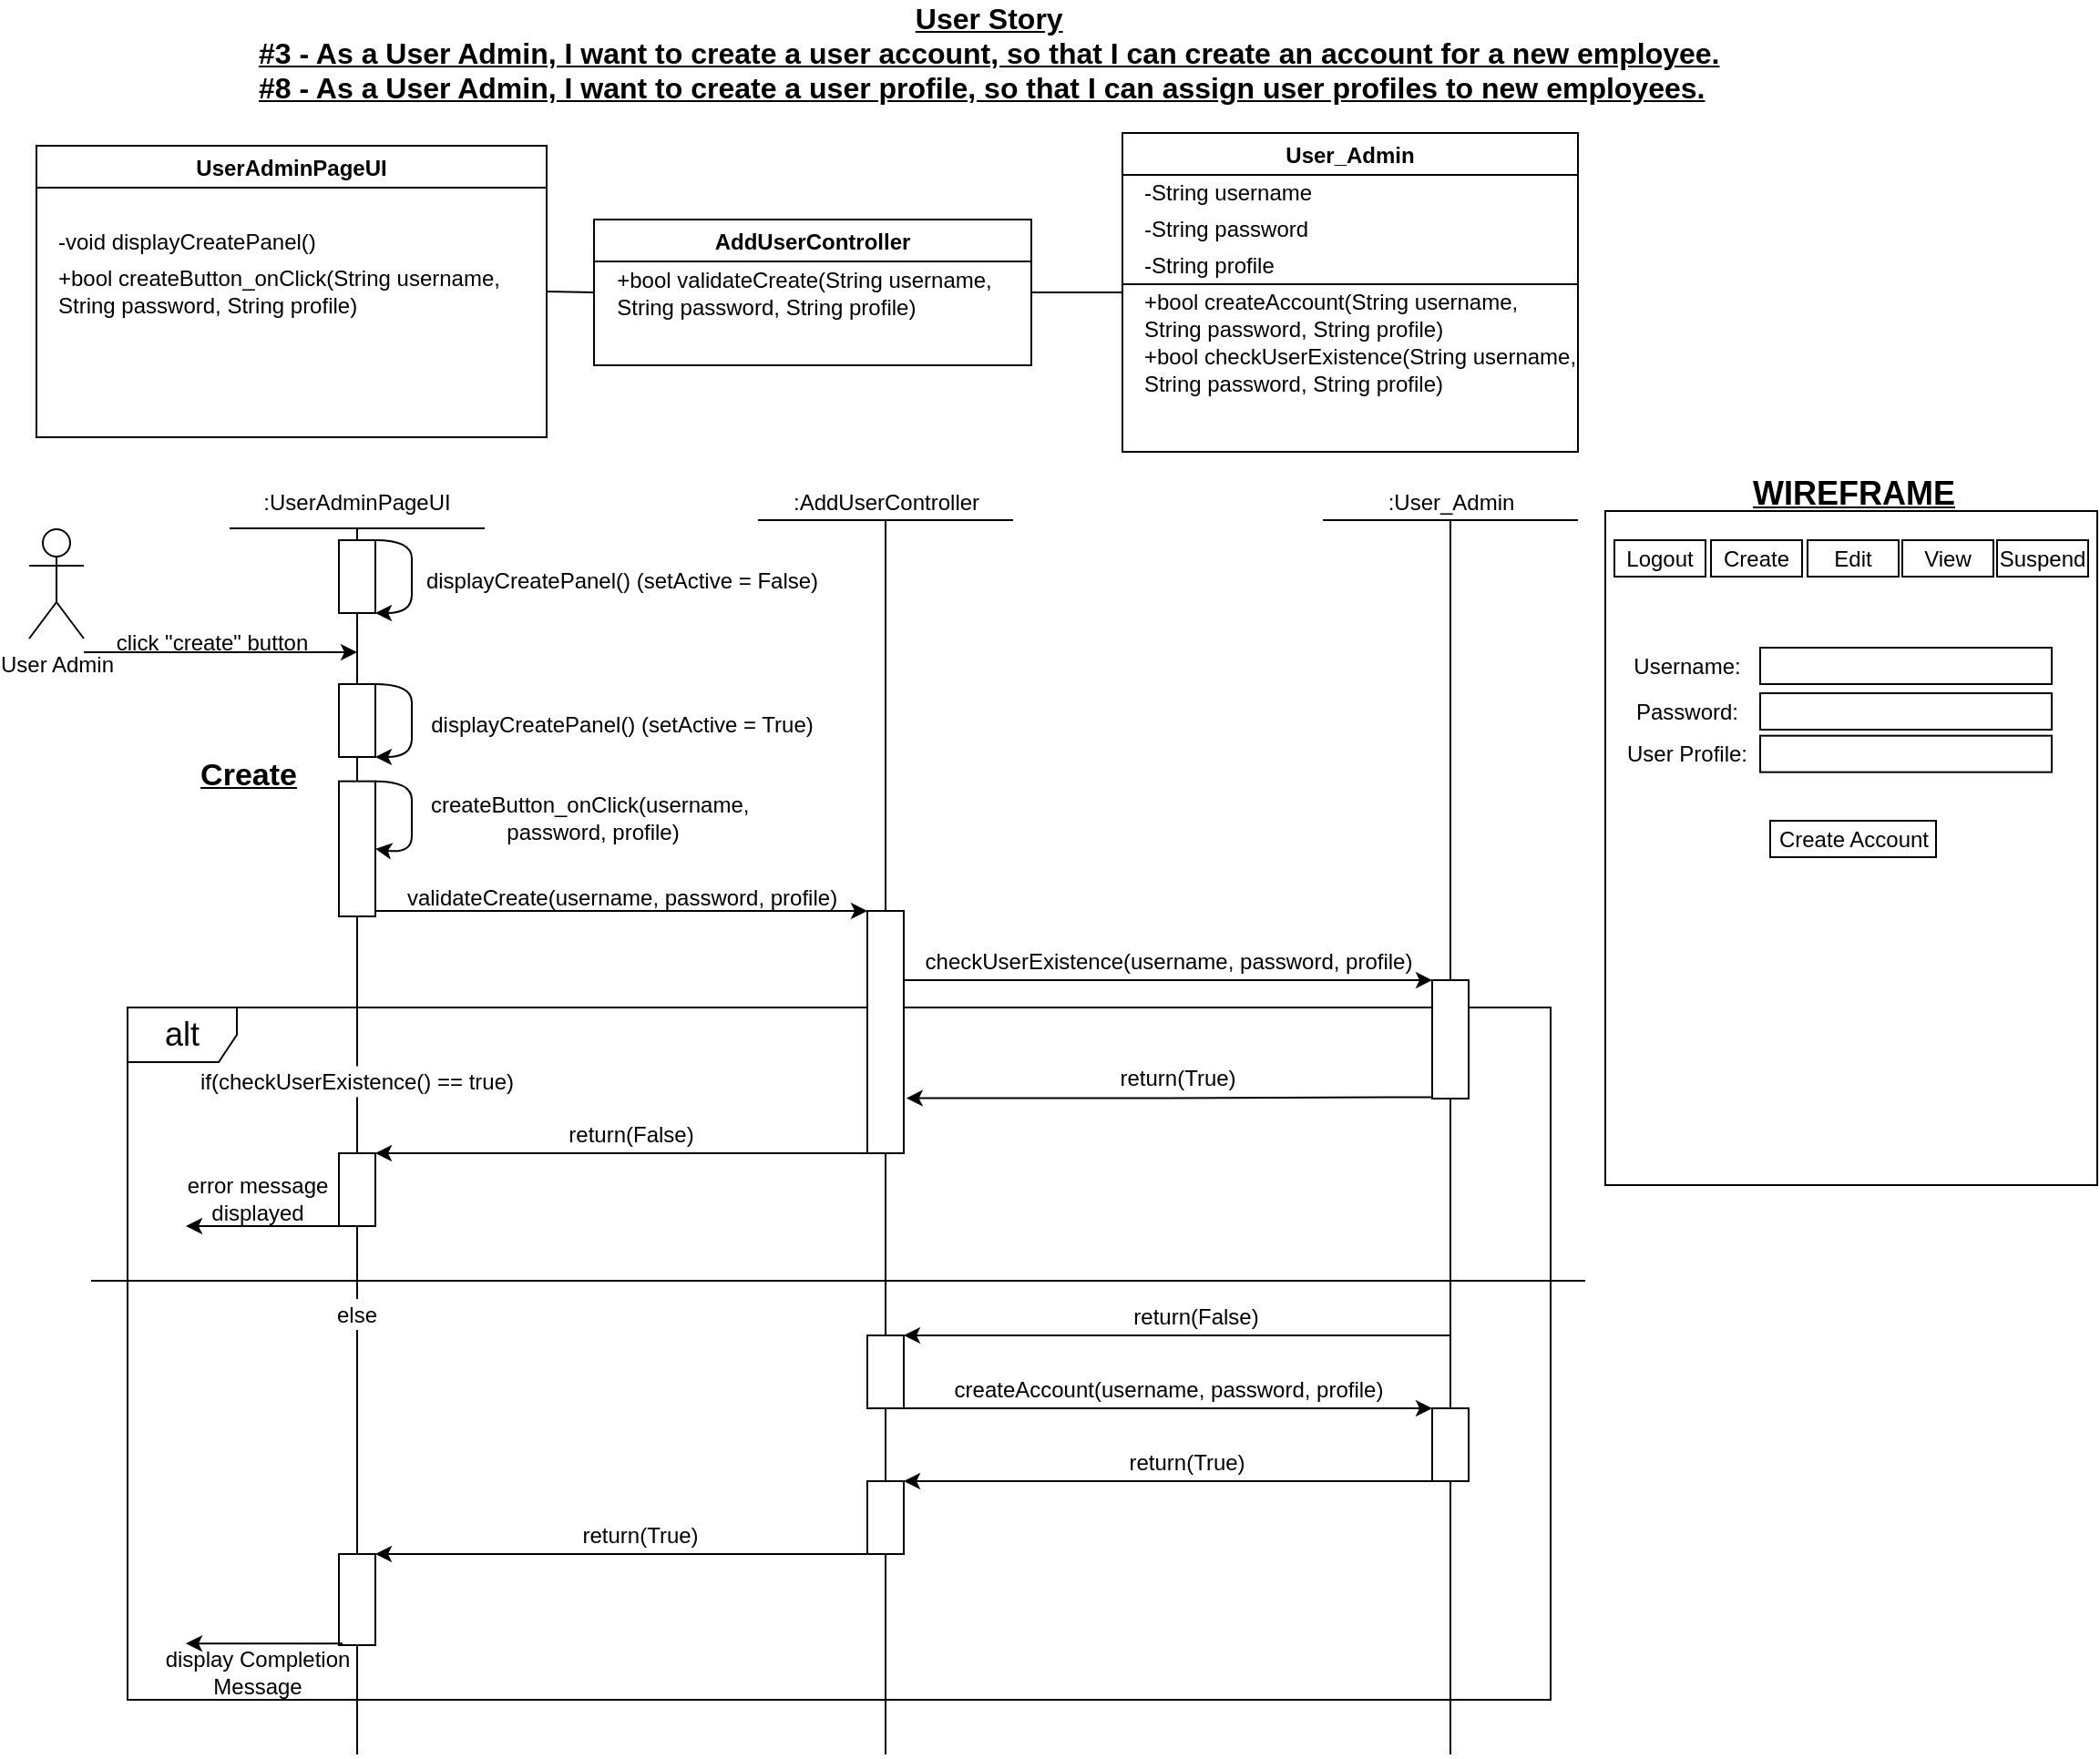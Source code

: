 <mxfile version="17.4.2" type="device"><diagram id="1YwtTbQ3Z7pTjlXF4-N0" name="Page-1"><mxGraphModel dx="1574" dy="1293" grid="1" gridSize="10" guides="1" tooltips="1" connect="1" arrows="1" fold="1" page="1" pageScale="1" pageWidth="1169" pageHeight="827" math="0" shadow="0"><root><mxCell id="0"/><mxCell id="1" parent="0"/><mxCell id="wWWZvd4En1-HustH4XMh-53" value="alt" style="shape=umlFrame;whiteSpace=wrap;html=1;labelBackgroundColor=default;fontSize=18;fillColor=none;" parent="1" vertex="1"><mxGeometry x="80" y="570" width="781" height="380" as="geometry"/></mxCell><mxCell id="haLUxBjH6cShnl7Ug6Ql-2" value="UserAdminPageUI" style="swimlane;" parent="1" vertex="1"><mxGeometry x="30" y="97" width="280" height="160" as="geometry"/></mxCell><mxCell id="haLUxBjH6cShnl7Ug6Ql-7" value="-void displayCreatePanel()" style="text;html=1;align=left;verticalAlign=middle;resizable=0;points=[];autosize=1;strokeColor=none;fillColor=none;" parent="haLUxBjH6cShnl7Ug6Ql-2" vertex="1"><mxGeometry x="10" y="43" width="160" height="20" as="geometry"/></mxCell><mxCell id="haLUxBjH6cShnl7Ug6Ql-8" value="+bool createButton_onClick(String username,&lt;br&gt;String password, String profile)" style="text;html=1;align=left;verticalAlign=middle;resizable=0;points=[];autosize=1;strokeColor=none;fillColor=none;" parent="haLUxBjH6cShnl7Ug6Ql-2" vertex="1"><mxGeometry x="10" y="65" width="260" height="30" as="geometry"/></mxCell><mxCell id="haLUxBjH6cShnl7Ug6Ql-3" value="AddUserController" style="swimlane;" parent="1" vertex="1"><mxGeometry x="336" y="137.5" width="240" height="80" as="geometry"/></mxCell><mxCell id="haLUxBjH6cShnl7Ug6Ql-6" value="&lt;div style=&quot;text-align: left&quot;&gt;&lt;span&gt;+bool validateCreate(&lt;/span&gt;&lt;span&gt;String username,&lt;/span&gt;&lt;/div&gt;&lt;div style=&quot;text-align: left&quot;&gt;&lt;span&gt;String password,&amp;nbsp;&lt;/span&gt;&lt;span&gt;String profile)&lt;/span&gt;&lt;/div&gt;" style="text;html=1;align=center;verticalAlign=middle;resizable=0;points=[];autosize=1;strokeColor=none;fillColor=none;" parent="haLUxBjH6cShnl7Ug6Ql-3" vertex="1"><mxGeometry x="5" y="25" width="220" height="30" as="geometry"/></mxCell><mxCell id="haLUxBjH6cShnl7Ug6Ql-4" value="User_Admin" style="swimlane;" parent="1" vertex="1"><mxGeometry x="626" y="90" width="250" height="175" as="geometry"/></mxCell><mxCell id="haLUxBjH6cShnl7Ug6Ql-20" value="-String username" style="text;html=1;align=left;verticalAlign=middle;resizable=0;points=[];autosize=1;strokeColor=none;fillColor=none;" parent="haLUxBjH6cShnl7Ug6Ql-4" vertex="1"><mxGeometry x="10" y="23" width="110" height="20" as="geometry"/></mxCell><mxCell id="haLUxBjH6cShnl7Ug6Ql-21" value="-String password" style="text;html=1;align=left;verticalAlign=middle;resizable=0;points=[];autosize=1;strokeColor=none;fillColor=none;" parent="haLUxBjH6cShnl7Ug6Ql-4" vertex="1"><mxGeometry x="10" y="43" width="110" height="20" as="geometry"/></mxCell><mxCell id="haLUxBjH6cShnl7Ug6Ql-22" value="-String profile" style="text;html=1;align=left;verticalAlign=middle;resizable=0;points=[];autosize=1;strokeColor=none;fillColor=none;" parent="haLUxBjH6cShnl7Ug6Ql-4" vertex="1"><mxGeometry x="10" y="63" width="90" height="20" as="geometry"/></mxCell><mxCell id="haLUxBjH6cShnl7Ug6Ql-23" value="" style="endArrow=none;html=1;rounded=0;" parent="haLUxBjH6cShnl7Ug6Ql-4" edge="1"><mxGeometry width="50" height="50" relative="1" as="geometry"><mxPoint y="83" as="sourcePoint"/><mxPoint x="250" y="83" as="targetPoint"/></mxGeometry></mxCell><mxCell id="haLUxBjH6cShnl7Ug6Ql-24" value="+bool createAccount(String username,&lt;br&gt;String password, String profile)" style="text;html=1;align=left;verticalAlign=middle;resizable=0;points=[];autosize=1;strokeColor=none;fillColor=none;" parent="haLUxBjH6cShnl7Ug6Ql-4" vertex="1"><mxGeometry x="10" y="85" width="220" height="30" as="geometry"/></mxCell><mxCell id="haLUxBjH6cShnl7Ug6Ql-49" value="+bool checkUserExistence(String username,&lt;br&gt;&lt;div style=&quot;text-align: left&quot;&gt;&lt;span&gt;String password, String profile)&lt;/span&gt;&lt;/div&gt;" style="text;html=1;align=center;verticalAlign=middle;resizable=0;points=[];autosize=1;strokeColor=none;fillColor=none;" parent="haLUxBjH6cShnl7Ug6Ql-4" vertex="1"><mxGeometry x="5" y="115" width="250" height="30" as="geometry"/></mxCell><mxCell id="haLUxBjH6cShnl7Ug6Ql-25" value="" style="endArrow=none;html=1;rounded=0;exitX=1;exitY=0.5;exitDx=0;exitDy=0;entryX=0;entryY=0.5;entryDx=0;entryDy=0;" parent="1" source="haLUxBjH6cShnl7Ug6Ql-2" target="haLUxBjH6cShnl7Ug6Ql-3" edge="1"><mxGeometry width="50" height="50" relative="1" as="geometry"><mxPoint x="576" y="407.5" as="sourcePoint"/><mxPoint x="626" y="357.5" as="targetPoint"/></mxGeometry></mxCell><mxCell id="haLUxBjH6cShnl7Ug6Ql-26" value="" style="endArrow=none;html=1;rounded=0;entryX=0;entryY=0.5;entryDx=0;entryDy=0;exitX=1;exitY=0.5;exitDx=0;exitDy=0;" parent="1" source="haLUxBjH6cShnl7Ug6Ql-3" target="haLUxBjH6cShnl7Ug6Ql-4" edge="1"><mxGeometry width="50" height="50" relative="1" as="geometry"><mxPoint x="576" y="227.5" as="sourcePoint"/><mxPoint x="576" y="257.5" as="targetPoint"/></mxGeometry></mxCell><mxCell id="haLUxBjH6cShnl7Ug6Ql-70" style="edgeStyle=orthogonalEdgeStyle;rounded=0;orthogonalLoop=1;jettySize=auto;html=1;" parent="1" edge="1"><mxGeometry relative="1" as="geometry"><mxPoint x="206" y="375" as="targetPoint"/><Array as="points"><mxPoint x="106" y="375"/><mxPoint x="106" y="375"/></Array><mxPoint x="56" y="375" as="sourcePoint"/></mxGeometry></mxCell><mxCell id="haLUxBjH6cShnl7Ug6Ql-27" value="User Admin" style="shape=umlActor;verticalLabelPosition=bottom;verticalAlign=top;html=1;outlineConnect=0;" parent="1" vertex="1"><mxGeometry x="26" y="307.5" width="30" height="60" as="geometry"/></mxCell><mxCell id="haLUxBjH6cShnl7Ug6Ql-29" value=":UserAdminPageUI" style="text;html=1;strokeColor=none;fillColor=none;align=center;verticalAlign=middle;whiteSpace=wrap;rounded=0;" parent="1" vertex="1"><mxGeometry x="176" y="277.5" width="60" height="30" as="geometry"/></mxCell><mxCell id="haLUxBjH6cShnl7Ug6Ql-30" value=":AddUserController" style="text;html=1;align=center;verticalAlign=middle;resizable=0;points=[];autosize=1;strokeColor=none;fillColor=none;" parent="1" vertex="1"><mxGeometry x="436" y="282.5" width="120" height="20" as="geometry"/></mxCell><mxCell id="haLUxBjH6cShnl7Ug6Ql-31" value=":User_Admin" style="text;html=1;align=center;verticalAlign=middle;resizable=0;points=[];autosize=1;strokeColor=none;fillColor=none;" parent="1" vertex="1"><mxGeometry x="766" y="282.5" width="80" height="20" as="geometry"/></mxCell><mxCell id="haLUxBjH6cShnl7Ug6Ql-32" value="" style="endArrow=none;html=1;rounded=0;" parent="1" edge="1"><mxGeometry width="50" height="50" relative="1" as="geometry"><mxPoint x="136" y="307.02" as="sourcePoint"/><mxPoint x="276" y="307.02" as="targetPoint"/></mxGeometry></mxCell><mxCell id="haLUxBjH6cShnl7Ug6Ql-33" value="" style="endArrow=none;html=1;rounded=0;" parent="1" edge="1"><mxGeometry width="50" height="50" relative="1" as="geometry"><mxPoint x="426" y="302.5" as="sourcePoint"/><mxPoint x="566" y="302.5" as="targetPoint"/></mxGeometry></mxCell><mxCell id="haLUxBjH6cShnl7Ug6Ql-34" value="" style="endArrow=none;html=1;rounded=0;" parent="1" edge="1"><mxGeometry width="50" height="50" relative="1" as="geometry"><mxPoint x="736" y="302.5" as="sourcePoint"/><mxPoint x="876" y="302.5" as="targetPoint"/></mxGeometry></mxCell><mxCell id="haLUxBjH6cShnl7Ug6Ql-43" value="" style="curved=1;endArrow=classic;html=1;rounded=0;entryX=1;entryY=0.5;entryDx=0;entryDy=0;exitX=1;exitY=0;exitDx=0;exitDy=0;" parent="1" source="haLUxBjH6cShnl7Ug6Ql-42" target="haLUxBjH6cShnl7Ug6Ql-42" edge="1"><mxGeometry width="50" height="50" relative="1" as="geometry"><mxPoint x="216" y="505.83" as="sourcePoint"/><mxPoint x="266" y="455.83" as="targetPoint"/><Array as="points"><mxPoint x="236" y="445.83"/><mxPoint x="236" y="465.83"/><mxPoint x="236" y="485.83"/></Array></mxGeometry></mxCell><mxCell id="haLUxBjH6cShnl7Ug6Ql-44" value="&lt;span style=&quot;text-align: left&quot;&gt;createButton&lt;/span&gt;&lt;span style=&quot;text-align: left&quot;&gt;_onClick(username,&amp;nbsp;&lt;br&gt;&lt;/span&gt;&lt;span style=&quot;text-align: left&quot;&gt;password, profile)&lt;/span&gt;" style="text;html=1;align=center;verticalAlign=middle;resizable=0;points=[];autosize=1;strokeColor=none;fillColor=none;" parent="1" vertex="1"><mxGeometry x="240" y="450.83" width="190" height="30" as="geometry"/></mxCell><mxCell id="haLUxBjH6cShnl7Ug6Ql-45" value="" style="endArrow=classic;html=1;rounded=0;entryX=0;entryY=0;entryDx=0;entryDy=0;" parent="1" target="haLUxBjH6cShnl7Ug6Ql-47" edge="1"><mxGeometry width="50" height="50" relative="1" as="geometry"><mxPoint x="206" y="517" as="sourcePoint"/><mxPoint x="501" y="515" as="targetPoint"/></mxGeometry></mxCell><mxCell id="haLUxBjH6cShnl7Ug6Ql-46" value="validateCreate(username, password, profile)" style="text;html=1;align=center;verticalAlign=middle;resizable=0;points=[];autosize=1;strokeColor=none;fillColor=none;" parent="1" vertex="1"><mxGeometry x="226" y="500" width="250" height="20" as="geometry"/></mxCell><mxCell id="haLUxBjH6cShnl7Ug6Ql-51" style="edgeStyle=orthogonalEdgeStyle;rounded=0;orthogonalLoop=1;jettySize=auto;html=1;exitX=1;exitY=1;exitDx=0;exitDy=0;entryX=0;entryY=0;entryDx=0;entryDy=0;" parent="1" source="haLUxBjH6cShnl7Ug6Ql-47" target="haLUxBjH6cShnl7Ug6Ql-50" edge="1"><mxGeometry relative="1" as="geometry"><Array as="points"><mxPoint x="581" y="555"/><mxPoint x="581" y="555"/></Array></mxGeometry></mxCell><mxCell id="haLUxBjH6cShnl7Ug6Ql-48" value="" style="endArrow=none;html=1;rounded=0;startArrow=none;entryX=0.5;entryY=1;entryDx=0;entryDy=0;entryPerimeter=0;" parent="1" target="haLUxBjH6cShnl7Ug6Ql-30" edge="1"><mxGeometry width="50" height="50" relative="1" as="geometry"><mxPoint x="496" y="980" as="sourcePoint"/><mxPoint x="494" y="297.5" as="targetPoint"/></mxGeometry></mxCell><mxCell id="haLUxBjH6cShnl7Ug6Ql-52" value="checkUserExistence(username, password, profile)" style="text;html=1;align=center;verticalAlign=middle;resizable=0;points=[];autosize=1;strokeColor=none;fillColor=none;" parent="1" vertex="1"><mxGeometry x="511" y="535" width="280" height="20" as="geometry"/></mxCell><mxCell id="haLUxBjH6cShnl7Ug6Ql-58" style="edgeStyle=orthogonalEdgeStyle;rounded=0;orthogonalLoop=1;jettySize=auto;html=1;exitX=1;exitY=1;exitDx=0;exitDy=0;entryX=0;entryY=0;entryDx=0;entryDy=0;" parent="1" source="haLUxBjH6cShnl7Ug6Ql-53" target="haLUxBjH6cShnl7Ug6Ql-56" edge="1"><mxGeometry relative="1" as="geometry"><Array as="points"><mxPoint x="581" y="790"/><mxPoint x="581" y="790"/></Array></mxGeometry></mxCell><mxCell id="haLUxBjH6cShnl7Ug6Ql-53" value="" style="rounded=0;whiteSpace=wrap;html=1;" parent="1" vertex="1"><mxGeometry x="486" y="750" width="20" height="40" as="geometry"/></mxCell><mxCell id="haLUxBjH6cShnl7Ug6Ql-57" value="" style="endArrow=none;html=1;rounded=0;entryX=0.5;entryY=0.982;entryDx=0;entryDy=0;entryPerimeter=0;" parent="1" target="haLUxBjH6cShnl7Ug6Ql-31" edge="1"><mxGeometry width="50" height="50" relative="1" as="geometry"><mxPoint x="806" y="980" as="sourcePoint"/><mxPoint x="806" y="307.5" as="targetPoint"/></mxGeometry></mxCell><mxCell id="haLUxBjH6cShnl7Ug6Ql-59" value="createAccount(username, password, profile)" style="text;html=1;align=center;verticalAlign=middle;resizable=0;points=[];autosize=1;strokeColor=none;fillColor=none;" parent="1" vertex="1"><mxGeometry x="526" y="770" width="250" height="20" as="geometry"/></mxCell><mxCell id="haLUxBjH6cShnl7Ug6Ql-61" style="edgeStyle=orthogonalEdgeStyle;rounded=0;orthogonalLoop=1;jettySize=auto;html=1;exitX=0;exitY=1;exitDx=0;exitDy=0;entryX=1;entryY=0;entryDx=0;entryDy=0;" parent="1" target="haLUxBjH6cShnl7Ug6Ql-62" edge="1"><mxGeometry relative="1" as="geometry"><mxPoint x="801" y="830" as="sourcePoint"/><Array as="points"><mxPoint x="731" y="830"/><mxPoint x="731" y="830"/></Array></mxGeometry></mxCell><mxCell id="haLUxBjH6cShnl7Ug6Ql-62" value="" style="rounded=0;whiteSpace=wrap;html=1;" parent="1" vertex="1"><mxGeometry x="486" y="830" width="20" height="40" as="geometry"/></mxCell><mxCell id="haLUxBjH6cShnl7Ug6Ql-63" value="return(True)" style="text;html=1;align=center;verticalAlign=middle;resizable=0;points=[];autosize=1;strokeColor=none;fillColor=none;" parent="1" vertex="1"><mxGeometry x="621" y="810" width="80" height="20" as="geometry"/></mxCell><mxCell id="haLUxBjH6cShnl7Ug6Ql-64" style="edgeStyle=orthogonalEdgeStyle;rounded=0;orthogonalLoop=1;jettySize=auto;html=1;exitX=0;exitY=1;exitDx=0;exitDy=0;entryX=1;entryY=0;entryDx=0;entryDy=0;" parent="1" target="haLUxBjH6cShnl7Ug6Ql-65" edge="1"><mxGeometry relative="1" as="geometry"><mxPoint x="491" y="870" as="sourcePoint"/><Array as="points"><mxPoint x="421" y="870"/><mxPoint x="421" y="870"/></Array></mxGeometry></mxCell><mxCell id="haLUxBjH6cShnl7Ug6Ql-66" value="return(True)" style="text;html=1;align=center;verticalAlign=middle;resizable=0;points=[];autosize=1;strokeColor=none;fillColor=none;" parent="1" vertex="1"><mxGeometry x="321" y="850" width="80" height="20" as="geometry"/></mxCell><mxCell id="haLUxBjH6cShnl7Ug6Ql-109" value="" style="rounded=0;whiteSpace=wrap;html=1;" parent="1" vertex="1"><mxGeometry x="891" y="297.5" width="270" height="370" as="geometry"/></mxCell><mxCell id="haLUxBjH6cShnl7Ug6Ql-110" value="Logout" style="rounded=0;whiteSpace=wrap;html=1;" parent="1" vertex="1"><mxGeometry x="896" y="313.5" width="50" height="20" as="geometry"/></mxCell><mxCell id="haLUxBjH6cShnl7Ug6Ql-111" value="Create" style="rounded=0;whiteSpace=wrap;html=1;" parent="1" vertex="1"><mxGeometry x="949" y="313.5" width="50" height="20" as="geometry"/></mxCell><mxCell id="haLUxBjH6cShnl7Ug6Ql-112" value="Edit&lt;span style=&quot;color: rgba(0 , 0 , 0 , 0) ; font-family: monospace ; font-size: 0px&quot;&gt;%3CmxGraphModel%3E%3Croot%3E%3CmxCell%20id%3D%220%22%2F%3E%3CmxCell%20id%3D%221%22%20parent%3D%220%22%2F%3E%3CmxCell%20id%3D%222%22%20value%3D%22Create%22%20style%3D%22rounded%3D0%3BwhiteSpace%3Dwrap%3Bhtml%3D1%3B%22%20vertex%3D%221%22%20parent%3D%221%22%3E%3CmxGeometry%20x%3D%22966%22%20y%3D%2246%22%20width%3D%2270%22%20height%3D%2220%22%20as%3D%22geometry%22%2F%3E%3C%2FmxCell%3E%3C%2Froot%3E%3C%2FmxGraphModel%3E&lt;/span&gt;" style="rounded=0;whiteSpace=wrap;html=1;" parent="1" vertex="1"><mxGeometry x="1002" y="313.5" width="50" height="20" as="geometry"/></mxCell><mxCell id="haLUxBjH6cShnl7Ug6Ql-115" value="View" style="rounded=0;whiteSpace=wrap;html=1;" parent="1" vertex="1"><mxGeometry x="1054" y="313.5" width="50" height="20" as="geometry"/></mxCell><mxCell id="haLUxBjH6cShnl7Ug6Ql-116" value="Suspend" style="rounded=0;whiteSpace=wrap;html=1;" parent="1" vertex="1"><mxGeometry x="1106" y="313.5" width="50" height="20" as="geometry"/></mxCell><mxCell id="haLUxBjH6cShnl7Ug6Ql-117" value="Username:" style="text;html=1;strokeColor=none;fillColor=none;align=center;verticalAlign=middle;whiteSpace=wrap;rounded=0;" parent="1" vertex="1"><mxGeometry x="906" y="367.5" width="60" height="30" as="geometry"/></mxCell><mxCell id="haLUxBjH6cShnl7Ug6Ql-118" value="Password:" style="text;html=1;strokeColor=none;fillColor=none;align=center;verticalAlign=middle;whiteSpace=wrap;rounded=0;" parent="1" vertex="1"><mxGeometry x="906" y="392.5" width="60" height="30" as="geometry"/></mxCell><mxCell id="haLUxBjH6cShnl7Ug6Ql-119" value="" style="rounded=0;whiteSpace=wrap;html=1;" parent="1" vertex="1"><mxGeometry x="976" y="372.5" width="160" height="20" as="geometry"/></mxCell><mxCell id="haLUxBjH6cShnl7Ug6Ql-120" value="" style="rounded=0;whiteSpace=wrap;html=1;" parent="1" vertex="1"><mxGeometry x="976" y="397.5" width="160" height="20" as="geometry"/></mxCell><mxCell id="haLUxBjH6cShnl7Ug6Ql-123" value="Create Account" style="rounded=0;whiteSpace=wrap;html=1;" parent="1" vertex="1"><mxGeometry x="981.5" y="467.5" width="91" height="20" as="geometry"/></mxCell><mxCell id="haLUxBjH6cShnl7Ug6Ql-124" value="&lt;b&gt;&lt;u&gt;&lt;font style=&quot;font-size: 18px&quot;&gt;WIREFRAME&lt;/font&gt;&lt;/u&gt;&lt;/b&gt;" style="text;html=1;align=center;verticalAlign=middle;resizable=0;points=[];autosize=1;strokeColor=none;fillColor=none;" parent="1" vertex="1"><mxGeometry x="962" y="277.5" width="130" height="20" as="geometry"/></mxCell><mxCell id="haLUxBjH6cShnl7Ug6Ql-50" value="" style="rounded=0;whiteSpace=wrap;html=1;" parent="1" vertex="1"><mxGeometry x="796" y="555" width="20" height="65" as="geometry"/></mxCell><mxCell id="wWWZvd4En1-HustH4XMh-6" value="click &quot;create&quot; button" style="text;html=1;align=center;verticalAlign=middle;resizable=0;points=[];autosize=1;strokeColor=none;fillColor=none;" parent="1" vertex="1"><mxGeometry x="66" y="360" width="120" height="20" as="geometry"/></mxCell><mxCell id="wWWZvd4En1-HustH4XMh-12" value="Create" style="text;html=1;align=center;verticalAlign=middle;resizable=0;points=[];autosize=1;strokeColor=none;fillColor=none;fontStyle=5;fontSize=17;" parent="1" vertex="1"><mxGeometry x="111" y="427.5" width="70" height="30" as="geometry"/></mxCell><mxCell id="haLUxBjH6cShnl7Ug6Ql-56" value="" style="rounded=0;whiteSpace=wrap;html=1;" parent="1" vertex="1"><mxGeometry x="796" y="790" width="20" height="40" as="geometry"/></mxCell><mxCell id="haLUxBjH6cShnl7Ug6Ql-47" value="" style="rounded=0;whiteSpace=wrap;html=1;" parent="1" vertex="1"><mxGeometry x="486" y="517" width="20" height="133" as="geometry"/></mxCell><mxCell id="wWWZvd4En1-HustH4XMh-27" value="" style="endArrow=none;html=1;rounded=0;fontSize=17;" parent="1" edge="1"><mxGeometry width="50" height="50" relative="1" as="geometry"><mxPoint x="206" y="980" as="sourcePoint"/><mxPoint x="206" y="307.5" as="targetPoint"/></mxGeometry></mxCell><mxCell id="haLUxBjH6cShnl7Ug6Ql-65" value="" style="rounded=0;whiteSpace=wrap;html=1;" parent="1" vertex="1"><mxGeometry x="196" y="870" width="20" height="50" as="geometry"/></mxCell><mxCell id="haLUxBjH6cShnl7Ug6Ql-42" value="" style="rounded=0;whiteSpace=wrap;html=1;" parent="1" vertex="1"><mxGeometry x="196" y="445.83" width="20" height="74.17" as="geometry"/></mxCell><mxCell id="wWWZvd4En1-HustH4XMh-56" style="edgeStyle=orthogonalEdgeStyle;rounded=0;orthogonalLoop=1;jettySize=auto;html=1;exitX=0;exitY=1;exitDx=0;exitDy=0;entryX=1;entryY=0;entryDx=0;entryDy=0;" parent="1" target="haLUxBjH6cShnl7Ug6Ql-53" edge="1"><mxGeometry relative="1" as="geometry"><mxPoint x="806.0" y="750" as="sourcePoint"/><Array as="points"><mxPoint x="586" y="750"/><mxPoint x="586" y="750"/></Array><mxPoint x="511" y="750" as="targetPoint"/></mxGeometry></mxCell><mxCell id="wWWZvd4En1-HustH4XMh-57" value="return(False)" style="text;html=1;align=center;verticalAlign=middle;resizable=0;points=[];autosize=1;strokeColor=none;fillColor=none;" parent="1" vertex="1"><mxGeometry x="626" y="730" width="80" height="20" as="geometry"/></mxCell><mxCell id="67ZF4MAMuvdab5XuYLa7-2" value="&lt;div style=&quot;text-align: center&quot;&gt;&lt;b style=&quot;font-size: 16px&quot;&gt;&lt;u&gt;User Story&lt;/u&gt;&lt;/b&gt;&lt;/div&gt;&lt;b style=&quot;font-size: 16px&quot;&gt;&lt;u&gt;#3 - As a User Admin, I want to create a user account, so that I can create an account for a new employee.&lt;br&gt;#8 - As a User Admin, I want to create a user profile, so that I can assign user profiles to new employees.&lt;/u&gt;&lt;/b&gt;" style="text;html=1;strokeColor=none;fillColor=none;align=left;verticalAlign=middle;whiteSpace=wrap;rounded=0;" parent="1" vertex="1"><mxGeometry x="150" y="31" width="869" height="30" as="geometry"/></mxCell><mxCell id="67ZF4MAMuvdab5XuYLa7-3" value="" style="curved=1;endArrow=classic;html=1;rounded=0;entryX=1;entryY=1;entryDx=0;entryDy=0;exitX=1;exitY=0;exitDx=0;exitDy=0;" parent="1" source="67ZF4MAMuvdab5XuYLa7-4" target="67ZF4MAMuvdab5XuYLa7-4" edge="1"><mxGeometry width="50" height="50" relative="1" as="geometry"><mxPoint x="216" y="452.5" as="sourcePoint"/><mxPoint x="266" y="402.5" as="targetPoint"/><Array as="points"><mxPoint x="236" y="392.5"/><mxPoint x="236" y="412.5"/><mxPoint x="236" y="432.5"/></Array></mxGeometry></mxCell><mxCell id="67ZF4MAMuvdab5XuYLa7-4" value="" style="rounded=0;whiteSpace=wrap;html=1;" parent="1" vertex="1"><mxGeometry x="196" y="392.5" width="20" height="40" as="geometry"/></mxCell><mxCell id="67ZF4MAMuvdab5XuYLa7-5" value="&lt;font style=&quot;font-size: 12px&quot;&gt;displayCreatePanel() (setActive = True)&lt;/font&gt;" style="text;html=1;align=center;verticalAlign=middle;resizable=0;points=[];autosize=1;strokeColor=none;fillColor=none;fontSize=16;" parent="1" vertex="1"><mxGeometry x="236" y="397.5" width="230" height="30" as="geometry"/></mxCell><mxCell id="67ZF4MAMuvdab5XuYLa7-6" value="if(checkUserExistence() == true)" style="text;html=1;strokeColor=none;fillColor=default;align=center;verticalAlign=middle;whiteSpace=wrap;rounded=0;fontSize=12;" parent="1" vertex="1"><mxGeometry x="118" y="602.23" width="176" height="17" as="geometry"/></mxCell><mxCell id="67ZF4MAMuvdab5XuYLa7-7" style="edgeStyle=orthogonalEdgeStyle;rounded=0;orthogonalLoop=1;jettySize=auto;html=1;exitX=0;exitY=1;exitDx=0;exitDy=0;entryX=1.069;entryY=0.773;entryDx=0;entryDy=0;entryPerimeter=0;" parent="1" target="haLUxBjH6cShnl7Ug6Ql-47" edge="1"><mxGeometry relative="1" as="geometry"><mxPoint x="796.0" y="619.23" as="sourcePoint"/><Array as="points"/><mxPoint x="510" y="619" as="targetPoint"/></mxGeometry></mxCell><mxCell id="67ZF4MAMuvdab5XuYLa7-8" value="return(True)" style="text;html=1;align=center;verticalAlign=middle;resizable=0;points=[];autosize=1;strokeColor=none;fillColor=none;" parent="1" vertex="1"><mxGeometry x="616" y="599.23" width="80" height="20" as="geometry"/></mxCell><mxCell id="67ZF4MAMuvdab5XuYLa7-9" style="edgeStyle=orthogonalEdgeStyle;rounded=0;orthogonalLoop=1;jettySize=auto;html=1;exitX=0;exitY=1;exitDx=0;exitDy=0;entryX=1;entryY=0;entryDx=0;entryDy=0;" parent="1" target="67ZF4MAMuvdab5XuYLa7-15" edge="1"><mxGeometry relative="1" as="geometry"><mxPoint x="496.0" y="650" as="sourcePoint"/><Array as="points"><mxPoint x="280" y="650"/><mxPoint x="280" y="650"/></Array><mxPoint x="210" y="650" as="targetPoint"/></mxGeometry></mxCell><mxCell id="67ZF4MAMuvdab5XuYLa7-10" value="return(False)" style="text;html=1;align=center;verticalAlign=middle;resizable=0;points=[];autosize=1;strokeColor=none;fillColor=none;" parent="1" vertex="1"><mxGeometry x="316" y="630" width="80" height="20" as="geometry"/></mxCell><mxCell id="67ZF4MAMuvdab5XuYLa7-11" value="" style="endArrow=classic;html=1;rounded=0;fontSize=12;" parent="1" edge="1"><mxGeometry width="50" height="50" relative="1" as="geometry"><mxPoint x="198" y="690" as="sourcePoint"/><mxPoint x="112" y="690" as="targetPoint"/></mxGeometry></mxCell><mxCell id="67ZF4MAMuvdab5XuYLa7-12" value="error message&lt;br&gt;displayed" style="text;html=1;align=center;verticalAlign=middle;resizable=0;points=[];autosize=1;strokeColor=none;fillColor=none;fontSize=12;" parent="1" vertex="1"><mxGeometry x="106" y="660" width="90" height="30" as="geometry"/></mxCell><mxCell id="67ZF4MAMuvdab5XuYLa7-13" value="" style="endArrow=none;html=1;rounded=0;fontSize=12;" parent="1" edge="1"><mxGeometry width="50" height="50" relative="1" as="geometry"><mxPoint x="60" y="720" as="sourcePoint"/><mxPoint x="880" y="720" as="targetPoint"/></mxGeometry></mxCell><mxCell id="67ZF4MAMuvdab5XuYLa7-14" value="else" style="text;html=1;strokeColor=none;fillColor=default;align=center;verticalAlign=middle;whiteSpace=wrap;rounded=0;fontSize=12;" parent="1" vertex="1"><mxGeometry x="118" y="730" width="176" height="17" as="geometry"/></mxCell><mxCell id="67ZF4MAMuvdab5XuYLa7-15" value="" style="rounded=0;whiteSpace=wrap;html=1;" parent="1" vertex="1"><mxGeometry x="196" y="650" width="20" height="40" as="geometry"/></mxCell><mxCell id="67ZF4MAMuvdab5XuYLa7-16" value="" style="endArrow=classic;html=1;rounded=0;fontSize=12;" parent="1" edge="1"><mxGeometry width="50" height="50" relative="1" as="geometry"><mxPoint x="198" y="919.09" as="sourcePoint"/><mxPoint x="112" y="919.09" as="targetPoint"/></mxGeometry></mxCell><mxCell id="67ZF4MAMuvdab5XuYLa7-17" value="display Completion&lt;br&gt;Message" style="text;html=1;align=center;verticalAlign=middle;resizable=0;points=[];autosize=1;strokeColor=none;fillColor=none;fontSize=12;" parent="1" vertex="1"><mxGeometry x="91" y="920" width="120" height="30" as="geometry"/></mxCell><mxCell id="7KSMT3F8GLfRVe-6kcQL-1" value="" style="curved=1;endArrow=classic;html=1;rounded=0;entryX=1;entryY=1;entryDx=0;entryDy=0;exitX=1;exitY=0;exitDx=0;exitDy=0;" parent="1" source="7KSMT3F8GLfRVe-6kcQL-2" target="7KSMT3F8GLfRVe-6kcQL-2" edge="1"><mxGeometry width="50" height="50" relative="1" as="geometry"><mxPoint x="216" y="373.5" as="sourcePoint"/><mxPoint x="266" y="323.5" as="targetPoint"/><Array as="points"><mxPoint x="236" y="313.5"/><mxPoint x="236" y="333.5"/><mxPoint x="236" y="353.5"/></Array></mxGeometry></mxCell><mxCell id="7KSMT3F8GLfRVe-6kcQL-2" value="" style="rounded=0;whiteSpace=wrap;html=1;" parent="1" vertex="1"><mxGeometry x="196" y="313.5" width="20" height="40" as="geometry"/></mxCell><mxCell id="7KSMT3F8GLfRVe-6kcQL-3" value="&lt;font style=&quot;font-size: 12px&quot;&gt;displayCreatePanel() (setActive = False)&lt;/font&gt;" style="text;html=1;align=center;verticalAlign=middle;resizable=0;points=[];autosize=1;strokeColor=none;fillColor=none;fontSize=16;" parent="1" vertex="1"><mxGeometry x="236" y="318.5" width="230" height="30" as="geometry"/></mxCell><mxCell id="oTiA0XAZHb1isgeVi9Up-1" value="User Profile:" style="text;html=1;strokeColor=none;fillColor=none;align=center;verticalAlign=middle;whiteSpace=wrap;rounded=0;" parent="1" vertex="1"><mxGeometry x="899" y="415.83" width="74" height="30" as="geometry"/></mxCell><mxCell id="oTiA0XAZHb1isgeVi9Up-2" value="" style="rounded=0;whiteSpace=wrap;html=1;" parent="1" vertex="1"><mxGeometry x="976" y="420.83" width="160" height="20" as="geometry"/></mxCell></root></mxGraphModel></diagram></mxfile>